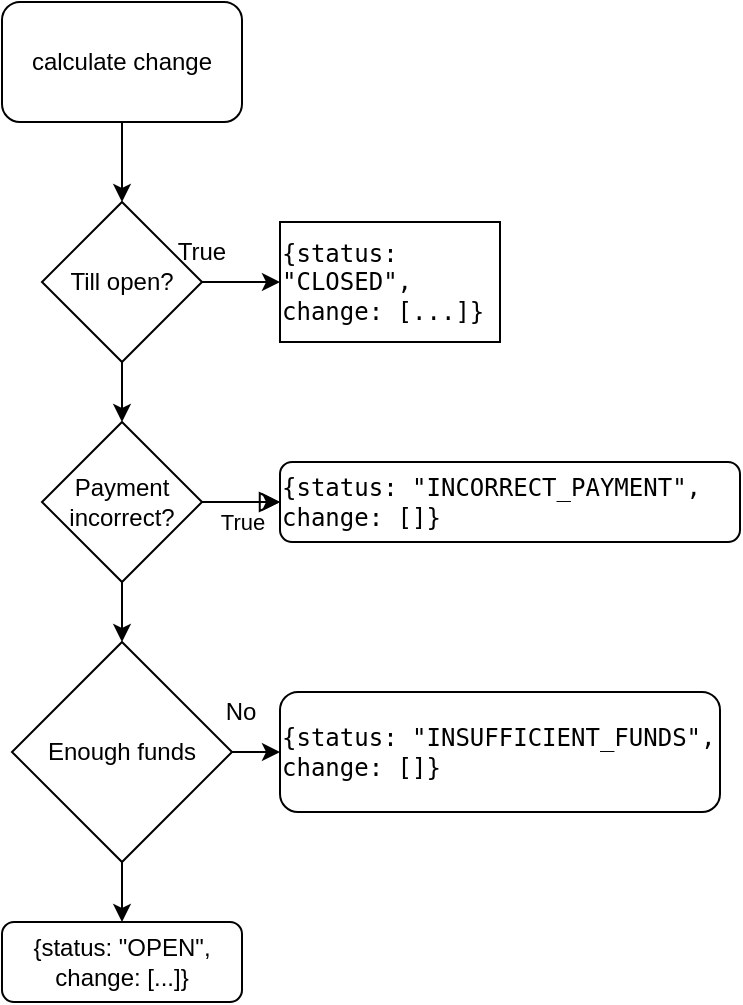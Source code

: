 <mxfile>
    <diagram id="C5RBs43oDa-KdzZeNtuy" name="Page-1">
        <mxGraphModel dx="890" dy="1573" grid="1" gridSize="10" guides="1" tooltips="1" connect="1" arrows="1" fold="1" page="1" pageScale="1" pageWidth="827" pageHeight="1169" math="0" shadow="0">
            <root>
                <mxCell id="WIyWlLk6GJQsqaUBKTNV-0"/>
                <mxCell id="WIyWlLk6GJQsqaUBKTNV-1" parent="WIyWlLk6GJQsqaUBKTNV-0"/>
                <mxCell id="WIyWlLk6GJQsqaUBKTNV-5" value="True" style="edgeStyle=orthogonalEdgeStyle;rounded=0;html=1;jettySize=auto;orthogonalLoop=1;fontSize=11;endArrow=block;endFill=0;endSize=8;strokeWidth=1;shadow=0;labelBackgroundColor=none;exitX=1;exitY=0.5;exitDx=0;exitDy=0;" parent="WIyWlLk6GJQsqaUBKTNV-1" source="2J8salXU9OW3eK3t6XiM-17" target="WIyWlLk6GJQsqaUBKTNV-7" edge="1">
                    <mxGeometry y="10" relative="1" as="geometry">
                        <mxPoint as="offset"/>
                    </mxGeometry>
                </mxCell>
                <mxCell id="WIyWlLk6GJQsqaUBKTNV-7" value="&lt;p style=&quot;text-align: start;&quot; data-pm-slice=&quot;1 1 [&amp;quot;ordered_list&amp;quot;,{&amp;quot;order&amp;quot;:1},&amp;quot;list_item&amp;quot;,{}]&quot;&gt;&lt;code spellcheck=&quot;false&quot;&gt;{status: &quot;INCORRECT_PAYMENT&quot;, change: []}&lt;/code&gt;&lt;/p&gt;" style="rounded=1;whiteSpace=wrap;html=1;fontSize=12;glass=0;strokeWidth=1;shadow=0;" parent="WIyWlLk6GJQsqaUBKTNV-1" vertex="1">
                    <mxGeometry x="299" y="-50" width="230" height="40" as="geometry"/>
                </mxCell>
                <mxCell id="WIyWlLk6GJQsqaUBKTNV-11" value="{status: &quot;OPEN&quot;, change: [...]}" style="rounded=1;whiteSpace=wrap;html=1;fontSize=12;glass=0;strokeWidth=1;shadow=0;" parent="WIyWlLk6GJQsqaUBKTNV-1" vertex="1">
                    <mxGeometry x="160" y="180" width="120" height="40" as="geometry"/>
                </mxCell>
                <mxCell id="2J8salXU9OW3eK3t6XiM-3" value="&lt;p style=&quot;text-align: start;&quot; data-pm-slice=&quot;1 1 [&amp;quot;ordered_list&amp;quot;,{&amp;quot;order&amp;quot;:1},&amp;quot;list_item&amp;quot;,{}]&quot;&gt;&lt;code spellcheck=&quot;false&quot;&gt;{status: &quot;INSUFFICIENT_FUNDS&quot;, change: []}&lt;/code&gt;&lt;/p&gt;" style="rounded=1;whiteSpace=wrap;html=1;" parent="WIyWlLk6GJQsqaUBKTNV-1" vertex="1">
                    <mxGeometry x="299" y="65" width="220" height="60" as="geometry"/>
                </mxCell>
                <mxCell id="2J8salXU9OW3eK3t6XiM-4" value="No" style="text;html=1;align=center;verticalAlign=middle;resizable=0;points=[];autosize=1;strokeColor=none;fillColor=none;" parent="WIyWlLk6GJQsqaUBKTNV-1" vertex="1">
                    <mxGeometry x="259" y="60" width="40" height="30" as="geometry"/>
                </mxCell>
                <mxCell id="2J8salXU9OW3eK3t6XiM-9" value="" style="edgeStyle=orthogonalEdgeStyle;rounded=0;orthogonalLoop=1;jettySize=auto;html=1;" parent="WIyWlLk6GJQsqaUBKTNV-1" source="2J8salXU9OW3eK3t6XiM-7" target="2J8salXU9OW3eK3t6XiM-17" edge="1">
                    <mxGeometry relative="1" as="geometry"/>
                </mxCell>
                <mxCell id="2J8salXU9OW3eK3t6XiM-13" value="" style="edgeStyle=orthogonalEdgeStyle;rounded=0;orthogonalLoop=1;jettySize=auto;html=1;" parent="WIyWlLk6GJQsqaUBKTNV-1" source="2J8salXU9OW3eK3t6XiM-7" target="2J8salXU9OW3eK3t6XiM-10" edge="1">
                    <mxGeometry relative="1" as="geometry"/>
                </mxCell>
                <mxCell id="2J8salXU9OW3eK3t6XiM-7" value="Till open?" style="rhombus;whiteSpace=wrap;html=1;" parent="WIyWlLk6GJQsqaUBKTNV-1" vertex="1">
                    <mxGeometry x="180" y="-180" width="80" height="80" as="geometry"/>
                </mxCell>
                <mxCell id="2J8salXU9OW3eK3t6XiM-8" value="True" style="text;html=1;strokeColor=none;fillColor=none;align=center;verticalAlign=middle;whiteSpace=wrap;rounded=0;" parent="WIyWlLk6GJQsqaUBKTNV-1" vertex="1">
                    <mxGeometry x="230" y="-170" width="60" height="30" as="geometry"/>
                </mxCell>
                <mxCell id="2J8salXU9OW3eK3t6XiM-10" value="&lt;p style=&quot;text-align: start;&quot; data-pm-slice=&quot;1 1 [&amp;quot;ordered_list&amp;quot;,{&amp;quot;order&amp;quot;:1},&amp;quot;list_item&amp;quot;,{}]&quot;&gt;&lt;code spellcheck=&quot;false&quot;&gt;{status: &quot;CLOSED&quot;, change: [...]}&lt;/code&gt;&lt;/p&gt;" style="rounded=0;whiteSpace=wrap;html=1;" parent="WIyWlLk6GJQsqaUBKTNV-1" vertex="1">
                    <mxGeometry x="299" y="-170" width="110" height="60" as="geometry"/>
                </mxCell>
                <mxCell id="2J8salXU9OW3eK3t6XiM-15" value="" style="edgeStyle=orthogonalEdgeStyle;rounded=0;orthogonalLoop=1;jettySize=auto;html=1;exitX=0.5;exitY=1;exitDx=0;exitDy=0;entryX=0.5;entryY=0;entryDx=0;entryDy=0;" parent="WIyWlLk6GJQsqaUBKTNV-1" source="2J8salXU9OW3eK3t6XiM-17" target="2J8salXU9OW3eK3t6XiM-18" edge="1">
                    <mxGeometry relative="1" as="geometry"/>
                </mxCell>
                <mxCell id="2" value="" style="edgeStyle=none;html=1;" edge="1" parent="WIyWlLk6GJQsqaUBKTNV-1" source="2J8salXU9OW3eK3t6XiM-17" target="WIyWlLk6GJQsqaUBKTNV-7">
                    <mxGeometry relative="1" as="geometry"/>
                </mxCell>
                <mxCell id="2J8salXU9OW3eK3t6XiM-17" value="Payment incorrect?" style="rhombus;whiteSpace=wrap;html=1;" parent="WIyWlLk6GJQsqaUBKTNV-1" vertex="1">
                    <mxGeometry x="180" y="-70" width="80" height="80" as="geometry"/>
                </mxCell>
                <mxCell id="2J8salXU9OW3eK3t6XiM-19" value="" style="edgeStyle=orthogonalEdgeStyle;rounded=0;orthogonalLoop=1;jettySize=auto;html=1;" parent="WIyWlLk6GJQsqaUBKTNV-1" source="2J8salXU9OW3eK3t6XiM-18" target="2J8salXU9OW3eK3t6XiM-3" edge="1">
                    <mxGeometry relative="1" as="geometry"/>
                </mxCell>
                <mxCell id="2J8salXU9OW3eK3t6XiM-20" value="" style="edgeStyle=orthogonalEdgeStyle;rounded=0;orthogonalLoop=1;jettySize=auto;html=1;" parent="WIyWlLk6GJQsqaUBKTNV-1" source="2J8salXU9OW3eK3t6XiM-18" target="WIyWlLk6GJQsqaUBKTNV-11" edge="1">
                    <mxGeometry relative="1" as="geometry"/>
                </mxCell>
                <mxCell id="2J8salXU9OW3eK3t6XiM-18" value="Enough funds" style="rhombus;whiteSpace=wrap;html=1;" parent="WIyWlLk6GJQsqaUBKTNV-1" vertex="1">
                    <mxGeometry x="165" y="40" width="110" height="110" as="geometry"/>
                </mxCell>
                <mxCell id="1" value="" style="edgeStyle=none;html=1;" edge="1" parent="WIyWlLk6GJQsqaUBKTNV-1" source="0" target="2J8salXU9OW3eK3t6XiM-7">
                    <mxGeometry relative="1" as="geometry"/>
                </mxCell>
                <mxCell id="0" value="calculate change" style="rounded=1;whiteSpace=wrap;html=1;" vertex="1" parent="WIyWlLk6GJQsqaUBKTNV-1">
                    <mxGeometry x="160" y="-280" width="120" height="60" as="geometry"/>
                </mxCell>
            </root>
        </mxGraphModel>
    </diagram>
</mxfile>